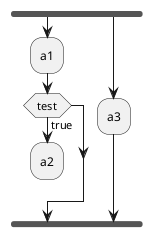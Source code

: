 {
  "sha1": "733rpemey1ho96arpxw17d6atdyxzd",
  "insertion": {
    "when": "2024-05-30T20:48:21.110Z",
    "user": "plantuml@gmail.com"
  }
}
@startuml
fork
:a1;
	if(test) then (true)
		:a2;
	endif
	detach
fork again
:a3;
endfork
@enduml
